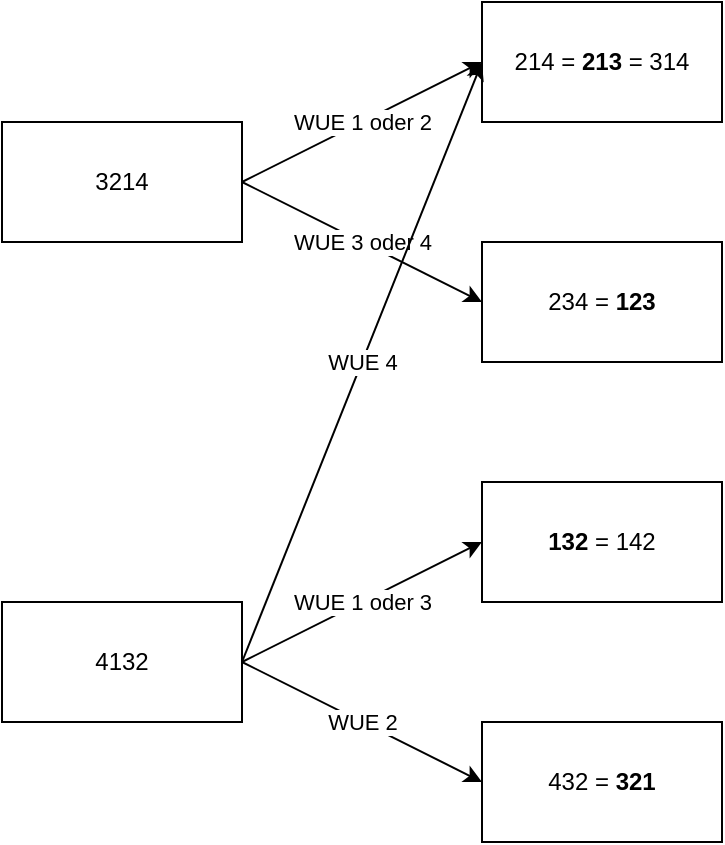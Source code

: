 <mxfile version="21.0.2" type="device"><diagram name="Seite-1" id="dimG5cOdVQJnda6vOoL0"><mxGraphModel dx="1434" dy="754" grid="1" gridSize="10" guides="1" tooltips="1" connect="1" arrows="1" fold="1" page="1" pageScale="1" pageWidth="827" pageHeight="1169" math="0" shadow="0"><root><mxCell id="0"/><mxCell id="1" parent="0"/><mxCell id="xRhkVuYJ-8z19VnNu_ED-8" value="WUE 1 oder 2" style="rounded=0;orthogonalLoop=1;jettySize=auto;html=1;entryX=0;entryY=0.5;entryDx=0;entryDy=0;exitX=1;exitY=0.5;exitDx=0;exitDy=0;" edge="1" parent="1" source="xRhkVuYJ-8z19VnNu_ED-1" target="xRhkVuYJ-8z19VnNu_ED-2"><mxGeometry relative="1" as="geometry"/></mxCell><mxCell id="xRhkVuYJ-8z19VnNu_ED-9" value="WUE 3 oder 4" style="rounded=0;orthogonalLoop=1;jettySize=auto;html=1;exitX=1;exitY=0.5;exitDx=0;exitDy=0;entryX=0;entryY=0.5;entryDx=0;entryDy=0;" edge="1" parent="1" source="xRhkVuYJ-8z19VnNu_ED-1" target="xRhkVuYJ-8z19VnNu_ED-3"><mxGeometry relative="1" as="geometry"/></mxCell><mxCell id="xRhkVuYJ-8z19VnNu_ED-1" value="3214" style="rounded=0;whiteSpace=wrap;html=1;" vertex="1" parent="1"><mxGeometry x="160" y="300" width="120" height="60" as="geometry"/></mxCell><mxCell id="xRhkVuYJ-8z19VnNu_ED-2" value="214 = &lt;b&gt;213 &lt;/b&gt;= 314" style="rounded=0;whiteSpace=wrap;html=1;" vertex="1" parent="1"><mxGeometry x="400" y="240" width="120" height="60" as="geometry"/></mxCell><mxCell id="xRhkVuYJ-8z19VnNu_ED-3" value="234 = &lt;b&gt;123&lt;/b&gt;" style="rounded=0;whiteSpace=wrap;html=1;" vertex="1" parent="1"><mxGeometry x="400" y="360" width="120" height="60" as="geometry"/></mxCell><mxCell id="xRhkVuYJ-8z19VnNu_ED-13" value="WUE 1 oder 3" style="rounded=0;orthogonalLoop=1;jettySize=auto;html=1;exitX=1;exitY=0.5;exitDx=0;exitDy=0;entryX=0;entryY=0.5;entryDx=0;entryDy=0;" edge="1" parent="1" source="xRhkVuYJ-8z19VnNu_ED-10" target="xRhkVuYJ-8z19VnNu_ED-12"><mxGeometry relative="1" as="geometry"/></mxCell><mxCell id="xRhkVuYJ-8z19VnNu_ED-15" value="WUE 2" style="rounded=0;orthogonalLoop=1;jettySize=auto;html=1;exitX=1;exitY=0.5;exitDx=0;exitDy=0;entryX=0;entryY=0.5;entryDx=0;entryDy=0;" edge="1" parent="1" source="xRhkVuYJ-8z19VnNu_ED-10" target="xRhkVuYJ-8z19VnNu_ED-14"><mxGeometry relative="1" as="geometry"/></mxCell><mxCell id="xRhkVuYJ-8z19VnNu_ED-16" value="WUE 4" style="rounded=0;orthogonalLoop=1;jettySize=auto;html=1;exitX=1;exitY=0.5;exitDx=0;exitDy=0;entryX=0;entryY=0.5;entryDx=0;entryDy=0;" edge="1" parent="1" source="xRhkVuYJ-8z19VnNu_ED-10" target="xRhkVuYJ-8z19VnNu_ED-2"><mxGeometry relative="1" as="geometry"/></mxCell><mxCell id="xRhkVuYJ-8z19VnNu_ED-10" value="4132" style="rounded=0;whiteSpace=wrap;html=1;" vertex="1" parent="1"><mxGeometry x="160" y="540" width="120" height="60" as="geometry"/></mxCell><mxCell id="xRhkVuYJ-8z19VnNu_ED-12" value="&lt;b&gt;132 &lt;/b&gt;= 142" style="rounded=0;whiteSpace=wrap;html=1;" vertex="1" parent="1"><mxGeometry x="400" y="480" width="120" height="60" as="geometry"/></mxCell><mxCell id="xRhkVuYJ-8z19VnNu_ED-14" value="432 = &lt;b&gt;321&lt;/b&gt;" style="rounded=0;whiteSpace=wrap;html=1;" vertex="1" parent="1"><mxGeometry x="400" y="600" width="120" height="60" as="geometry"/></mxCell></root></mxGraphModel></diagram></mxfile>